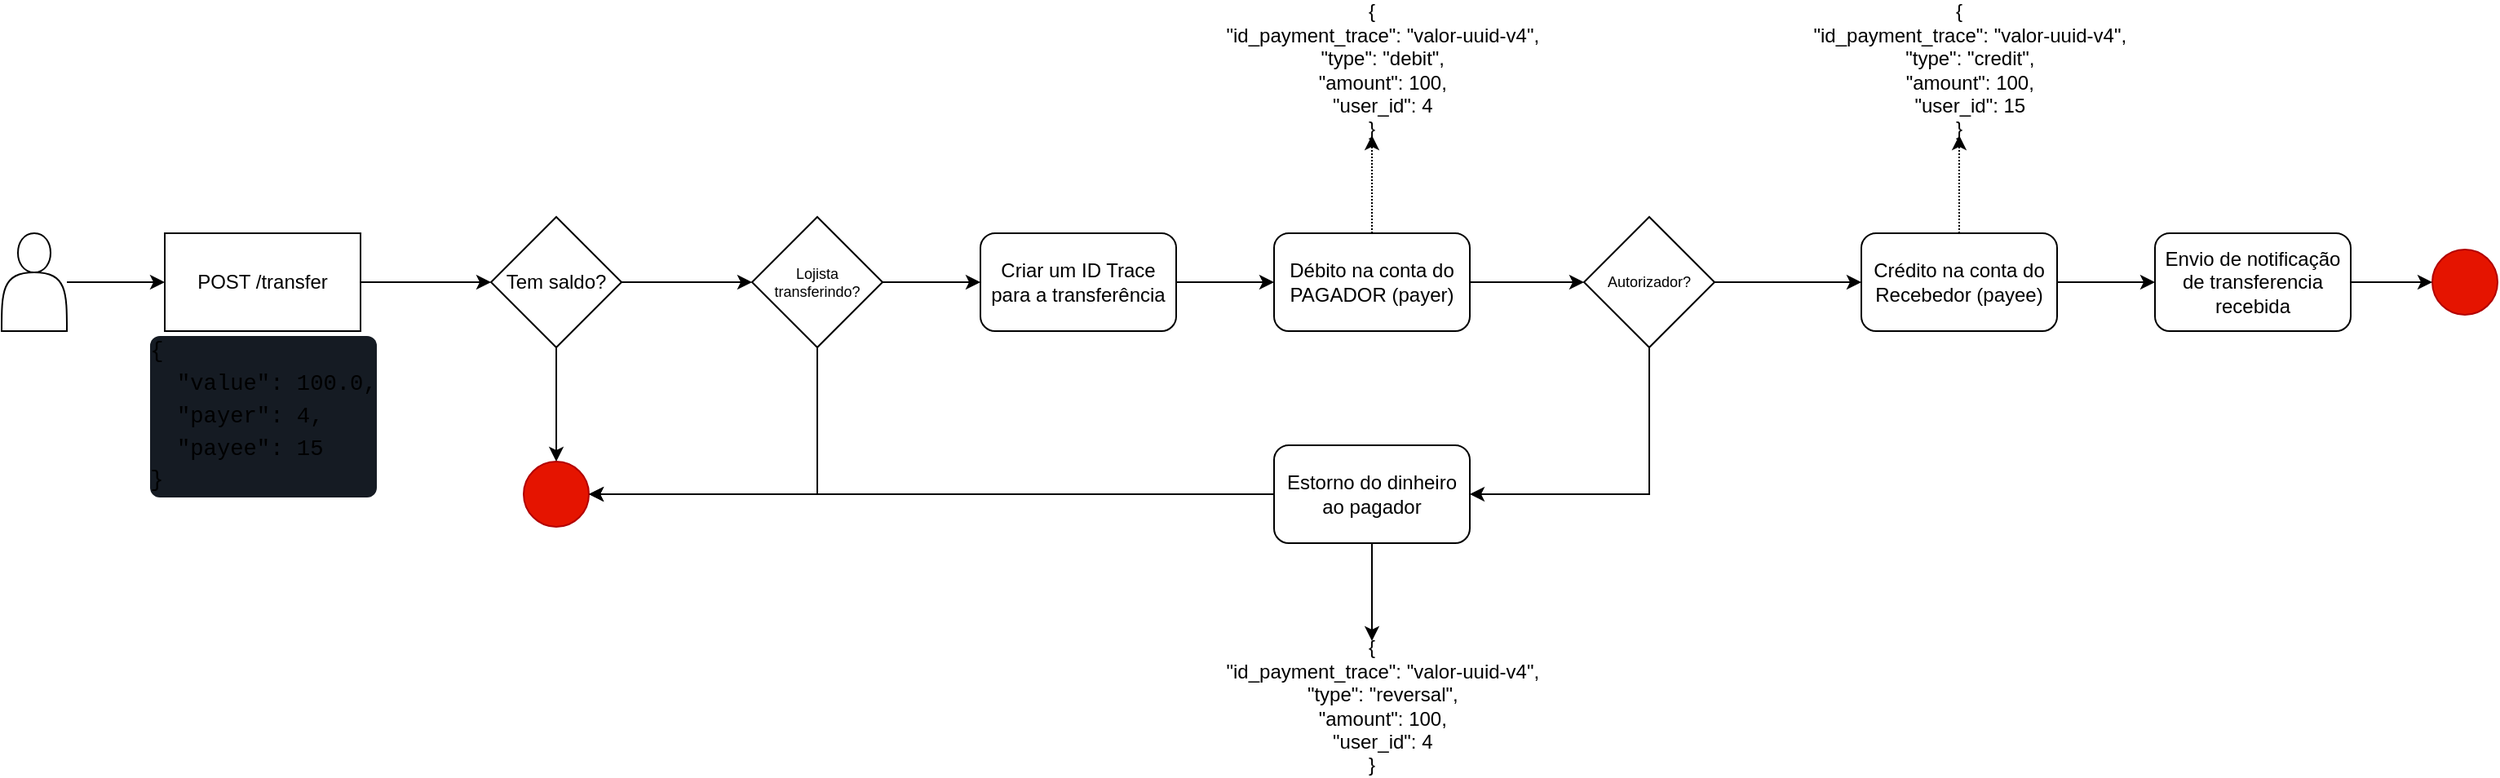 <mxfile version="26.0.10">
  <diagram id="C5RBs43oDa-KdzZeNtuy" name="Page-1">
    <mxGraphModel dx="819" dy="426" grid="1" gridSize="10" guides="1" tooltips="1" connect="1" arrows="1" fold="1" page="1" pageScale="1" pageWidth="827" pageHeight="1169" math="0" shadow="0">
      <root>
        <mxCell id="WIyWlLk6GJQsqaUBKTNV-0" />
        <mxCell id="WIyWlLk6GJQsqaUBKTNV-1" parent="WIyWlLk6GJQsqaUBKTNV-0" />
        <mxCell id="d4LzkRzi1lua-EBWQe4--6" style="edgeStyle=orthogonalEdgeStyle;rounded=0;orthogonalLoop=1;jettySize=auto;html=1;exitX=1;exitY=0.5;exitDx=0;exitDy=0;entryX=0;entryY=0.5;entryDx=0;entryDy=0;" edge="1" parent="WIyWlLk6GJQsqaUBKTNV-1" source="d4LzkRzi1lua-EBWQe4--0" target="d4LzkRzi1lua-EBWQe4--5">
          <mxGeometry relative="1" as="geometry" />
        </mxCell>
        <mxCell id="d4LzkRzi1lua-EBWQe4--0" value="POST /transfer" style="rounded=0;whiteSpace=wrap;html=1;" vertex="1" parent="WIyWlLk6GJQsqaUBKTNV-1">
          <mxGeometry x="120" y="160" width="120" height="60" as="geometry" />
        </mxCell>
        <mxCell id="d4LzkRzi1lua-EBWQe4--2" style="edgeStyle=orthogonalEdgeStyle;rounded=0;orthogonalLoop=1;jettySize=auto;html=1;entryX=0;entryY=0.5;entryDx=0;entryDy=0;" edge="1" parent="WIyWlLk6GJQsqaUBKTNV-1" source="d4LzkRzi1lua-EBWQe4--1" target="d4LzkRzi1lua-EBWQe4--0">
          <mxGeometry relative="1" as="geometry" />
        </mxCell>
        <mxCell id="d4LzkRzi1lua-EBWQe4--1" value="" style="shape=actor;whiteSpace=wrap;html=1;" vertex="1" parent="WIyWlLk6GJQsqaUBKTNV-1">
          <mxGeometry x="20" y="160" width="40" height="60" as="geometry" />
        </mxCell>
        <mxCell id="d4LzkRzi1lua-EBWQe4--3" value="&lt;br&gt;&lt;div&gt;&lt;pre style=&quot;box-sizing: border-box; font-family: var(--fontStack-monospace, ui-monospace, SFMono-Regular, SF Mono, Menlo, Consolas, Liberation Mono, monospace); font-size: 13.6px; margin-top: 0px; margin-bottom: 0px; overflow-wrap: normal; padding: var(--base-size-16); overflow: auto; line-height: 1.45; background-color: rgb(21, 27, 35); border-radius: 6px; word-break: normal; min-height: 52px; text-align: start;&quot;&gt;{&lt;br&gt;  &lt;span class=&quot;pl-ent&quot; style=&quot;box-sizing: border-box;&quot;&gt;&quot;value&quot;&lt;/span&gt;: &lt;span class=&quot;pl-c1&quot; style=&quot;box-sizing: border-box;&quot;&gt;100.0&lt;/span&gt;,&lt;br&gt;  &lt;span class=&quot;pl-ent&quot; style=&quot;box-sizing: border-box;&quot;&gt;&quot;payer&quot;&lt;/span&gt;: &lt;span class=&quot;pl-c1&quot; style=&quot;box-sizing: border-box;&quot;&gt;4&lt;/span&gt;,&lt;br&gt;  &lt;span class=&quot;pl-ent&quot; style=&quot;box-sizing: border-box;&quot;&gt;&quot;payee&quot;&lt;/span&gt;: &lt;span class=&quot;pl-c1&quot; style=&quot;box-sizing: border-box;&quot;&gt;15&lt;/span&gt;&lt;br&gt;}&lt;/pre&gt;&lt;/div&gt;" style="text;html=1;align=center;verticalAlign=middle;resizable=0;points=[];autosize=1;fontColor=light-dark(#000000,#000000);" vertex="1" parent="WIyWlLk6GJQsqaUBKTNV-1">
          <mxGeometry x="105" y="200" width="150" height="130" as="geometry" />
        </mxCell>
        <mxCell id="d4LzkRzi1lua-EBWQe4--8" style="edgeStyle=orthogonalEdgeStyle;rounded=0;orthogonalLoop=1;jettySize=auto;html=1;exitX=1;exitY=0.5;exitDx=0;exitDy=0;" edge="1" parent="WIyWlLk6GJQsqaUBKTNV-1" source="d4LzkRzi1lua-EBWQe4--5">
          <mxGeometry relative="1" as="geometry">
            <mxPoint x="480" y="190" as="targetPoint" />
          </mxGeometry>
        </mxCell>
        <mxCell id="d4LzkRzi1lua-EBWQe4--11" style="edgeStyle=orthogonalEdgeStyle;rounded=0;orthogonalLoop=1;jettySize=auto;html=1;exitX=0.5;exitY=1;exitDx=0;exitDy=0;" edge="1" parent="WIyWlLk6GJQsqaUBKTNV-1" source="d4LzkRzi1lua-EBWQe4--5" target="d4LzkRzi1lua-EBWQe4--10">
          <mxGeometry relative="1" as="geometry" />
        </mxCell>
        <mxCell id="d4LzkRzi1lua-EBWQe4--5" value="Tem saldo?" style="rhombus;whiteSpace=wrap;html=1;" vertex="1" parent="WIyWlLk6GJQsqaUBKTNV-1">
          <mxGeometry x="320" y="150" width="80" height="80" as="geometry" />
        </mxCell>
        <mxCell id="d4LzkRzi1lua-EBWQe4--12" style="edgeStyle=orthogonalEdgeStyle;rounded=0;orthogonalLoop=1;jettySize=auto;html=1;exitX=0.5;exitY=1;exitDx=0;exitDy=0;entryX=1;entryY=0.5;entryDx=0;entryDy=0;" edge="1" parent="WIyWlLk6GJQsqaUBKTNV-1" source="d4LzkRzi1lua-EBWQe4--9" target="d4LzkRzi1lua-EBWQe4--10">
          <mxGeometry relative="1" as="geometry" />
        </mxCell>
        <mxCell id="d4LzkRzi1lua-EBWQe4--14" style="edgeStyle=orthogonalEdgeStyle;rounded=0;orthogonalLoop=1;jettySize=auto;html=1;exitX=1;exitY=0.5;exitDx=0;exitDy=0;entryX=0;entryY=0.5;entryDx=0;entryDy=0;" edge="1" parent="WIyWlLk6GJQsqaUBKTNV-1" source="d4LzkRzi1lua-EBWQe4--9">
          <mxGeometry relative="1" as="geometry">
            <mxPoint x="620.0" y="190" as="targetPoint" />
          </mxGeometry>
        </mxCell>
        <mxCell id="d4LzkRzi1lua-EBWQe4--9" value="Lojista transferindo?" style="rhombus;whiteSpace=wrap;html=1;fontSize=9;" vertex="1" parent="WIyWlLk6GJQsqaUBKTNV-1">
          <mxGeometry x="480" y="150" width="80" height="80" as="geometry" />
        </mxCell>
        <mxCell id="d4LzkRzi1lua-EBWQe4--10" value="" style="ellipse;whiteSpace=wrap;html=1;aspect=fixed;fillColor=#e51400;strokeColor=#B20000;fontColor=#ffffff;" vertex="1" parent="WIyWlLk6GJQsqaUBKTNV-1">
          <mxGeometry x="340" y="300" width="40" height="40" as="geometry" />
        </mxCell>
        <mxCell id="d4LzkRzi1lua-EBWQe4--18" style="edgeStyle=orthogonalEdgeStyle;rounded=0;orthogonalLoop=1;jettySize=auto;html=1;exitX=1;exitY=0.5;exitDx=0;exitDy=0;entryX=0;entryY=0.5;entryDx=0;entryDy=0;" edge="1" parent="WIyWlLk6GJQsqaUBKTNV-1" source="d4LzkRzi1lua-EBWQe4--16" target="d4LzkRzi1lua-EBWQe4--17">
          <mxGeometry relative="1" as="geometry" />
        </mxCell>
        <mxCell id="d4LzkRzi1lua-EBWQe4--16" value="Criar um ID Trace para a transferência" style="rounded=1;whiteSpace=wrap;html=1;" vertex="1" parent="WIyWlLk6GJQsqaUBKTNV-1">
          <mxGeometry x="620" y="160" width="120" height="60" as="geometry" />
        </mxCell>
        <mxCell id="d4LzkRzi1lua-EBWQe4--21" style="edgeStyle=orthogonalEdgeStyle;rounded=0;orthogonalLoop=1;jettySize=auto;html=1;exitX=1;exitY=0.5;exitDx=0;exitDy=0;entryX=0;entryY=0.5;entryDx=0;entryDy=0;" edge="1" parent="WIyWlLk6GJQsqaUBKTNV-1" source="d4LzkRzi1lua-EBWQe4--17" target="d4LzkRzi1lua-EBWQe4--20">
          <mxGeometry relative="1" as="geometry" />
        </mxCell>
        <mxCell id="d4LzkRzi1lua-EBWQe4--30" style="edgeStyle=orthogonalEdgeStyle;rounded=0;orthogonalLoop=1;jettySize=auto;html=1;exitX=0.5;exitY=0;exitDx=0;exitDy=0;entryX=0.5;entryY=1;entryDx=0;entryDy=0;dashed=1;dashPattern=1 1;" edge="1" parent="WIyWlLk6GJQsqaUBKTNV-1" source="d4LzkRzi1lua-EBWQe4--17" target="d4LzkRzi1lua-EBWQe4--29">
          <mxGeometry relative="1" as="geometry" />
        </mxCell>
        <mxCell id="d4LzkRzi1lua-EBWQe4--17" value="Débito na conta do PAGADOR (payer)" style="rounded=1;whiteSpace=wrap;html=1;" vertex="1" parent="WIyWlLk6GJQsqaUBKTNV-1">
          <mxGeometry x="800" y="160" width="120" height="60" as="geometry" />
        </mxCell>
        <mxCell id="d4LzkRzi1lua-EBWQe4--23" style="edgeStyle=orthogonalEdgeStyle;rounded=0;orthogonalLoop=1;jettySize=auto;html=1;exitX=0.5;exitY=1;exitDx=0;exitDy=0;entryX=1;entryY=0.5;entryDx=0;entryDy=0;" edge="1" parent="WIyWlLk6GJQsqaUBKTNV-1" source="d4LzkRzi1lua-EBWQe4--20" target="d4LzkRzi1lua-EBWQe4--22">
          <mxGeometry relative="1" as="geometry" />
        </mxCell>
        <mxCell id="d4LzkRzi1lua-EBWQe4--26" style="edgeStyle=orthogonalEdgeStyle;rounded=0;orthogonalLoop=1;jettySize=auto;html=1;exitX=1;exitY=0.5;exitDx=0;exitDy=0;entryX=0;entryY=0.5;entryDx=0;entryDy=0;" edge="1" parent="WIyWlLk6GJQsqaUBKTNV-1" source="d4LzkRzi1lua-EBWQe4--20" target="d4LzkRzi1lua-EBWQe4--25">
          <mxGeometry relative="1" as="geometry" />
        </mxCell>
        <mxCell id="d4LzkRzi1lua-EBWQe4--20" value="Autorizador?" style="rhombus;whiteSpace=wrap;html=1;fontSize=9;" vertex="1" parent="WIyWlLk6GJQsqaUBKTNV-1">
          <mxGeometry x="990" y="150" width="80" height="80" as="geometry" />
        </mxCell>
        <mxCell id="d4LzkRzi1lua-EBWQe4--24" style="edgeStyle=orthogonalEdgeStyle;rounded=0;orthogonalLoop=1;jettySize=auto;html=1;exitX=0;exitY=0.5;exitDx=0;exitDy=0;entryX=1;entryY=0.5;entryDx=0;entryDy=0;" edge="1" parent="WIyWlLk6GJQsqaUBKTNV-1" source="d4LzkRzi1lua-EBWQe4--22" target="d4LzkRzi1lua-EBWQe4--10">
          <mxGeometry relative="1" as="geometry" />
        </mxCell>
        <mxCell id="d4LzkRzi1lua-EBWQe4--34" style="edgeStyle=orthogonalEdgeStyle;rounded=0;orthogonalLoop=1;jettySize=auto;html=1;exitX=0.5;exitY=1;exitDx=0;exitDy=0;entryX=0.5;entryY=0;entryDx=0;entryDy=0;" edge="1" parent="WIyWlLk6GJQsqaUBKTNV-1" source="d4LzkRzi1lua-EBWQe4--22" target="d4LzkRzi1lua-EBWQe4--33">
          <mxGeometry relative="1" as="geometry" />
        </mxCell>
        <mxCell id="d4LzkRzi1lua-EBWQe4--22" value="Estorno do dinheiro ao pagador" style="rounded=1;whiteSpace=wrap;html=1;" vertex="1" parent="WIyWlLk6GJQsqaUBKTNV-1">
          <mxGeometry x="800" y="290" width="120" height="60" as="geometry" />
        </mxCell>
        <mxCell id="d4LzkRzi1lua-EBWQe4--32" style="edgeStyle=orthogonalEdgeStyle;rounded=0;orthogonalLoop=1;jettySize=auto;html=1;entryX=0.5;entryY=1;entryDx=0;entryDy=0;dashed=1;dashPattern=1 1;" edge="1" parent="WIyWlLk6GJQsqaUBKTNV-1" source="d4LzkRzi1lua-EBWQe4--25" target="d4LzkRzi1lua-EBWQe4--31">
          <mxGeometry relative="1" as="geometry" />
        </mxCell>
        <mxCell id="d4LzkRzi1lua-EBWQe4--37" style="edgeStyle=orthogonalEdgeStyle;rounded=0;orthogonalLoop=1;jettySize=auto;html=1;exitX=1;exitY=0.5;exitDx=0;exitDy=0;entryX=0;entryY=0.5;entryDx=0;entryDy=0;" edge="1" parent="WIyWlLk6GJQsqaUBKTNV-1" source="d4LzkRzi1lua-EBWQe4--25" target="d4LzkRzi1lua-EBWQe4--36">
          <mxGeometry relative="1" as="geometry" />
        </mxCell>
        <mxCell id="d4LzkRzi1lua-EBWQe4--25" value="Crédito na conta do Recebedor (payee)" style="rounded=1;whiteSpace=wrap;html=1;" vertex="1" parent="WIyWlLk6GJQsqaUBKTNV-1">
          <mxGeometry x="1160" y="160" width="120" height="60" as="geometry" />
        </mxCell>
        <mxCell id="d4LzkRzi1lua-EBWQe4--29" value="&lt;div&gt;{&lt;/div&gt;&lt;div&gt;&amp;nbsp; &amp;nbsp; &quot;id_payment_trace&quot;: &quot;valor-uuid-v4&quot;,&lt;/div&gt;&lt;div&gt;&amp;nbsp; &amp;nbsp; &quot;type&quot;: &quot;debit&quot;,&lt;/div&gt;&lt;div&gt;&amp;nbsp; &amp;nbsp; &quot;amount&quot;: 100,&lt;/div&gt;&lt;div&gt;&amp;nbsp; &amp;nbsp; &quot;user_id&quot;: 4&lt;/div&gt;&lt;div&gt;}&lt;/div&gt;" style="text;html=1;align=center;verticalAlign=middle;whiteSpace=wrap;rounded=0;" vertex="1" parent="WIyWlLk6GJQsqaUBKTNV-1">
          <mxGeometry x="745" y="20" width="230" height="80" as="geometry" />
        </mxCell>
        <mxCell id="d4LzkRzi1lua-EBWQe4--31" value="&lt;div&gt;{&lt;/div&gt;&lt;div&gt;&amp;nbsp; &amp;nbsp; &quot;id_payment_trace&quot;: &quot;valor-uuid-v4&quot;,&lt;/div&gt;&lt;div&gt;&amp;nbsp; &amp;nbsp; &quot;type&quot;: &quot;credit&quot;,&lt;/div&gt;&lt;div&gt;&amp;nbsp; &amp;nbsp; &quot;amount&quot;: 100,&lt;/div&gt;&lt;div&gt;&amp;nbsp; &amp;nbsp; &quot;user_id&quot;: 15&lt;/div&gt;&lt;div&gt;}&lt;/div&gt;" style="text;html=1;align=center;verticalAlign=middle;whiteSpace=wrap;rounded=0;" vertex="1" parent="WIyWlLk6GJQsqaUBKTNV-1">
          <mxGeometry x="1105" y="20" width="230" height="80" as="geometry" />
        </mxCell>
        <mxCell id="d4LzkRzi1lua-EBWQe4--33" value="&lt;div&gt;{&lt;/div&gt;&lt;div&gt;&amp;nbsp; &amp;nbsp; &quot;id_payment_trace&quot;: &quot;valor-uuid-v4&quot;,&lt;/div&gt;&lt;div&gt;&amp;nbsp; &amp;nbsp; &quot;type&quot;: &quot;reversal&quot;,&lt;/div&gt;&lt;div&gt;&amp;nbsp; &amp;nbsp; &quot;amount&quot;: 100,&lt;/div&gt;&lt;div&gt;&amp;nbsp; &amp;nbsp; &quot;user_id&quot;: 4&lt;/div&gt;&lt;div&gt;&lt;span style=&quot;background-color: transparent; color: light-dark(rgb(0, 0, 0), rgb(255, 255, 255));&quot;&gt;}&lt;/span&gt;&lt;/div&gt;" style="text;html=1;align=center;verticalAlign=middle;whiteSpace=wrap;rounded=0;" vertex="1" parent="WIyWlLk6GJQsqaUBKTNV-1">
          <mxGeometry x="745" y="410" width="230" height="80" as="geometry" />
        </mxCell>
        <mxCell id="d4LzkRzi1lua-EBWQe4--35" value="" style="ellipse;whiteSpace=wrap;html=1;aspect=fixed;fillColor=#e51400;strokeColor=#B20000;fontColor=#ffffff;" vertex="1" parent="WIyWlLk6GJQsqaUBKTNV-1">
          <mxGeometry x="1510" y="170" width="40" height="40" as="geometry" />
        </mxCell>
        <mxCell id="d4LzkRzi1lua-EBWQe4--38" style="edgeStyle=orthogonalEdgeStyle;rounded=0;orthogonalLoop=1;jettySize=auto;html=1;exitX=1;exitY=0.5;exitDx=0;exitDy=0;" edge="1" parent="WIyWlLk6GJQsqaUBKTNV-1" source="d4LzkRzi1lua-EBWQe4--36" target="d4LzkRzi1lua-EBWQe4--35">
          <mxGeometry relative="1" as="geometry" />
        </mxCell>
        <mxCell id="d4LzkRzi1lua-EBWQe4--36" value="Envio de notificação de transferencia recebida" style="rounded=1;whiteSpace=wrap;html=1;" vertex="1" parent="WIyWlLk6GJQsqaUBKTNV-1">
          <mxGeometry x="1340" y="160" width="120" height="60" as="geometry" />
        </mxCell>
      </root>
    </mxGraphModel>
  </diagram>
</mxfile>
